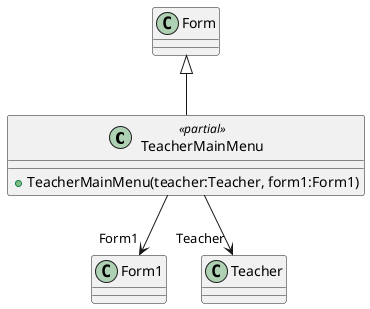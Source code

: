 @startuml
class TeacherMainMenu <<partial>> {
    + TeacherMainMenu(teacher:Teacher, form1:Form1)
}
Form <|-- TeacherMainMenu
TeacherMainMenu --> "Form1" Form1
TeacherMainMenu --> "Teacher" Teacher
@enduml
